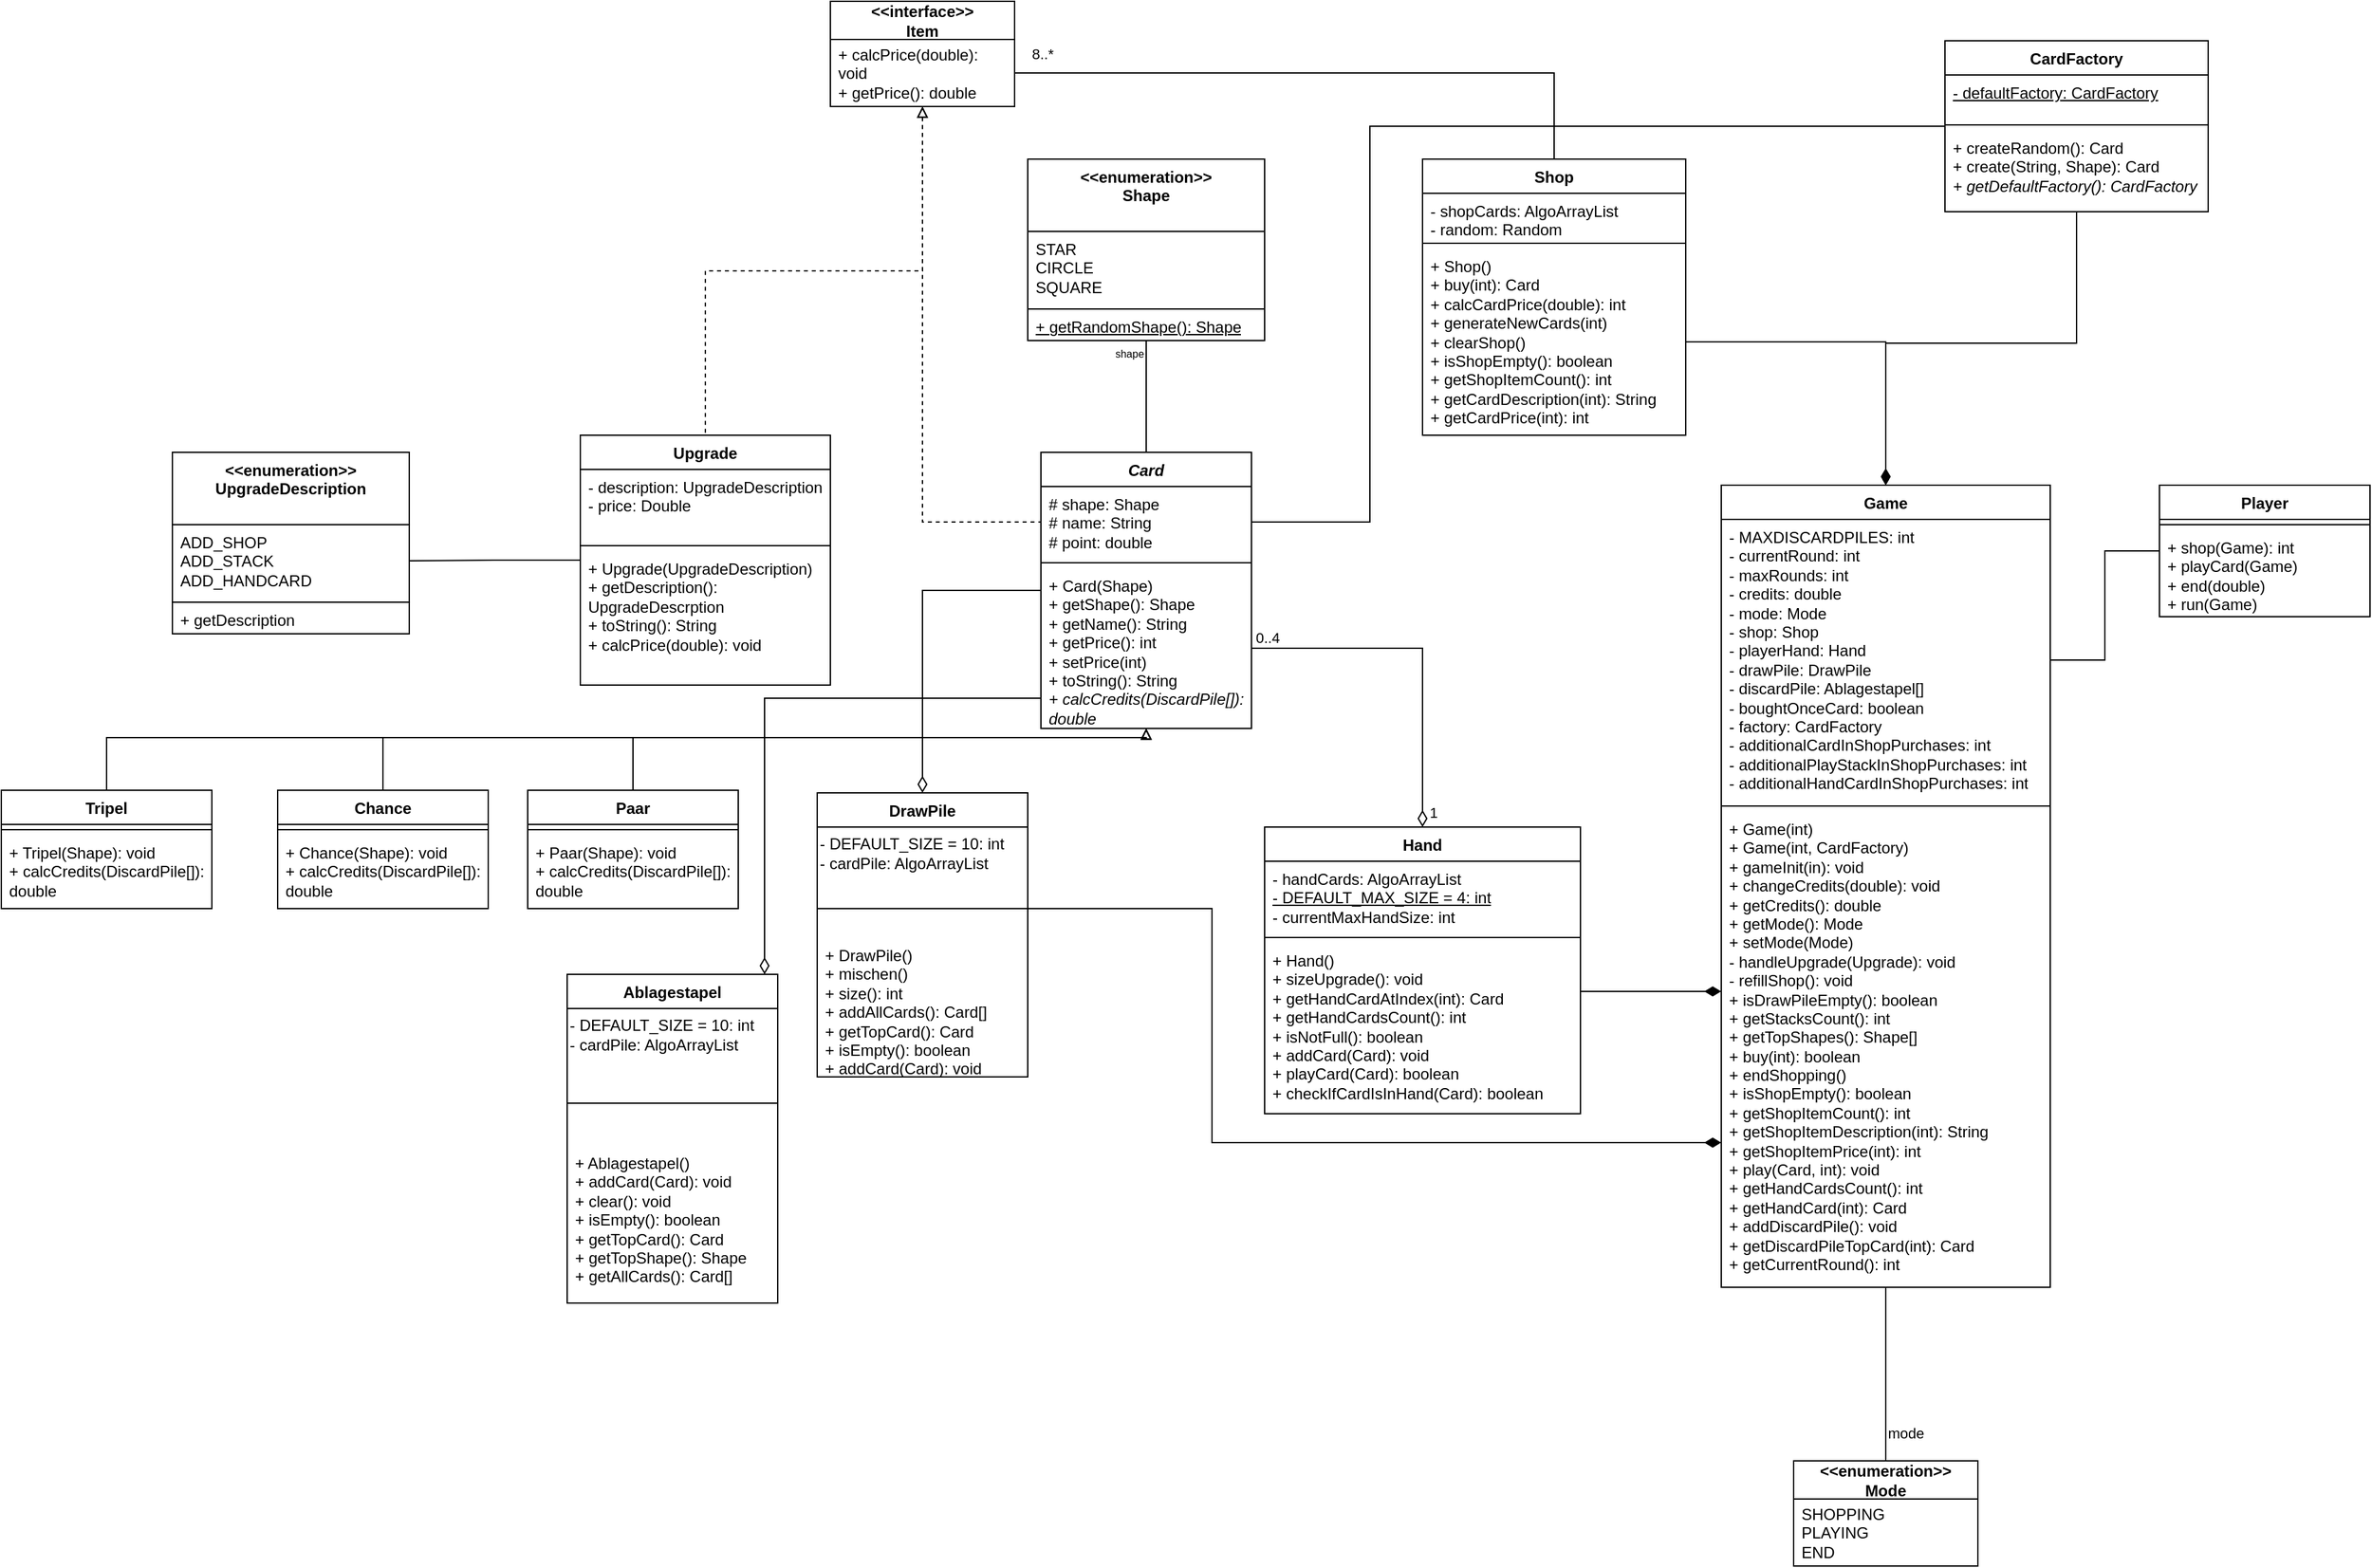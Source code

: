<mxfile version="24.2.7" type="github">
  <diagram id="C5RBs43oDa-KdzZeNtuy" name="Page-1">
    <mxGraphModel dx="3577" dy="1754" grid="1" gridSize="10" guides="1" tooltips="1" connect="1" arrows="1" fold="1" page="1" pageScale="1" pageWidth="827" pageHeight="1169" background="none" math="0" shadow="0">
      <root>
        <mxCell id="WIyWlLk6GJQsqaUBKTNV-0" />
        <mxCell id="WIyWlLk6GJQsqaUBKTNV-1" parent="WIyWlLk6GJQsqaUBKTNV-0" />
        <mxCell id="sl92Uqs-ZGOxor6MEnUH-27" style="edgeStyle=orthogonalEdgeStyle;rounded=0;orthogonalLoop=1;jettySize=auto;html=1;entryX=0.5;entryY=0;entryDx=0;entryDy=0;startArrow=block;startFill=0;endArrow=none;endFill=0;" edge="1" parent="WIyWlLk6GJQsqaUBKTNV-1" source="msibaPADLrbXCp9h_xWd-0" target="sl92Uqs-ZGOxor6MEnUH-20">
          <mxGeometry relative="1" as="geometry">
            <Array as="points">
              <mxPoint x="-1120" y="530" />
              <mxPoint x="-1510" y="530" />
            </Array>
          </mxGeometry>
        </mxCell>
        <mxCell id="sl92Uqs-ZGOxor6MEnUH-28" style="edgeStyle=orthogonalEdgeStyle;rounded=0;orthogonalLoop=1;jettySize=auto;html=1;startArrow=block;startFill=0;endArrow=none;endFill=0;" edge="1" parent="WIyWlLk6GJQsqaUBKTNV-1" source="msibaPADLrbXCp9h_xWd-0" target="sl92Uqs-ZGOxor6MEnUH-17">
          <mxGeometry relative="1" as="geometry">
            <Array as="points">
              <mxPoint x="-1120" y="530" />
              <mxPoint x="-1700" y="530" />
            </Array>
          </mxGeometry>
        </mxCell>
        <mxCell id="sl92Uqs-ZGOxor6MEnUH-29" style="edgeStyle=orthogonalEdgeStyle;rounded=0;orthogonalLoop=1;jettySize=auto;html=1;endArrow=none;endFill=0;startArrow=block;startFill=0;" edge="1" parent="WIyWlLk6GJQsqaUBKTNV-1" source="msibaPADLrbXCp9h_xWd-0" target="sl92Uqs-ZGOxor6MEnUH-23">
          <mxGeometry relative="1" as="geometry">
            <Array as="points">
              <mxPoint x="-1120" y="530" />
              <mxPoint x="-1910" y="530" />
            </Array>
          </mxGeometry>
        </mxCell>
        <mxCell id="sl92Uqs-ZGOxor6MEnUH-38" style="edgeStyle=orthogonalEdgeStyle;rounded=0;orthogonalLoop=1;jettySize=auto;html=1;endArrow=diamondThin;endFill=0;startArrow=none;startFill=0;endSize=10;" edge="1" parent="WIyWlLk6GJQsqaUBKTNV-1" source="msibaPADLrbXCp9h_xWd-0" target="msibaPADLrbXCp9h_xWd-21">
          <mxGeometry relative="1" as="geometry">
            <Array as="points">
              <mxPoint x="-1290" y="418" />
            </Array>
          </mxGeometry>
        </mxCell>
        <mxCell id="sl92Uqs-ZGOxor6MEnUH-39" style="edgeStyle=orthogonalEdgeStyle;rounded=0;orthogonalLoop=1;jettySize=auto;html=1;endArrow=diamondThin;endFill=0;endSize=10;" edge="1" parent="WIyWlLk6GJQsqaUBKTNV-1" source="msibaPADLrbXCp9h_xWd-0" target="msibaPADLrbXCp9h_xWd-18">
          <mxGeometry relative="1" as="geometry">
            <Array as="points">
              <mxPoint x="-1410" y="500" />
            </Array>
          </mxGeometry>
        </mxCell>
        <mxCell id="msibaPADLrbXCp9h_xWd-0" value="&lt;i&gt;Card&lt;/i&gt;" style="swimlane;fontStyle=1;align=center;verticalAlign=top;childLayout=stackLayout;horizontal=1;startSize=26;horizontalStack=0;resizeParent=1;resizeParentMax=0;resizeLast=0;collapsible=1;marginBottom=0;whiteSpace=wrap;html=1;labelBackgroundColor=none;" parent="WIyWlLk6GJQsqaUBKTNV-1" vertex="1">
          <mxGeometry x="-1200" y="313" width="160" height="210" as="geometry" />
        </mxCell>
        <mxCell id="msibaPADLrbXCp9h_xWd-1" value="# shape: Shape&lt;div&gt;# name: String&lt;/div&gt;&lt;div&gt;# point: double&lt;/div&gt;" style="text;strokeColor=none;fillColor=none;align=left;verticalAlign=top;spacingLeft=4;spacingRight=4;overflow=hidden;rotatable=0;points=[[0,0.5],[1,0.5]];portConstraint=eastwest;whiteSpace=wrap;html=1;labelBackgroundColor=none;" parent="msibaPADLrbXCp9h_xWd-0" vertex="1">
          <mxGeometry y="26" width="160" height="54" as="geometry" />
        </mxCell>
        <mxCell id="msibaPADLrbXCp9h_xWd-2" value="" style="line;strokeWidth=1;fillColor=none;align=left;verticalAlign=middle;spacingTop=-1;spacingLeft=3;spacingRight=3;rotatable=0;labelPosition=right;points=[];portConstraint=eastwest;labelBackgroundColor=none;" parent="msibaPADLrbXCp9h_xWd-0" vertex="1">
          <mxGeometry y="80" width="160" height="8" as="geometry" />
        </mxCell>
        <mxCell id="msibaPADLrbXCp9h_xWd-3" value="+ Card(Shape)&lt;div&gt;+ getShape(): Shape&lt;/div&gt;&lt;div&gt;+ getName(): String&lt;/div&gt;&lt;div&gt;+ getPrice(): int&lt;/div&gt;&lt;div&gt;+ setPrice(int)&lt;/div&gt;&lt;div&gt;+ toString(): String&lt;/div&gt;&lt;div&gt;&lt;i&gt;+ calcCredits(DiscardPile[]): double&lt;/i&gt;&lt;br&gt;&lt;/div&gt;" style="text;strokeColor=none;fillColor=none;align=left;verticalAlign=top;spacingLeft=4;spacingRight=4;overflow=hidden;rotatable=0;points=[[0,0.5],[1,0.5]];portConstraint=eastwest;whiteSpace=wrap;html=1;labelBackgroundColor=none;" parent="msibaPADLrbXCp9h_xWd-0" vertex="1">
          <mxGeometry y="88" width="160" height="122" as="geometry" />
        </mxCell>
        <mxCell id="msibaPADLrbXCp9h_xWd-24" style="edgeStyle=orthogonalEdgeStyle;rounded=0;orthogonalLoop=1;jettySize=auto;html=1;entryX=0.5;entryY=0;entryDx=0;entryDy=0;endArrow=none;endFill=0;" parent="WIyWlLk6GJQsqaUBKTNV-1" source="msibaPADLrbXCp9h_xWd-6" target="msibaPADLrbXCp9h_xWd-0" edge="1">
          <mxGeometry relative="1" as="geometry" />
        </mxCell>
        <mxCell id="msibaPADLrbXCp9h_xWd-25" value="&lt;font style=&quot;font-size: 8px;&quot;&gt;shape&lt;/font&gt;" style="edgeLabel;html=1;align=center;verticalAlign=middle;resizable=0;points=[];" parent="msibaPADLrbXCp9h_xWd-24" vertex="1" connectable="0">
          <mxGeometry x="-0.875" relative="1" as="geometry">
            <mxPoint x="-13" y="3" as="offset" />
          </mxGeometry>
        </mxCell>
        <mxCell id="msibaPADLrbXCp9h_xWd-6" value="&lt;b&gt;&amp;lt;&amp;lt;enumeration&amp;gt;&amp;gt;&lt;/b&gt;&lt;br&gt;&lt;b&gt;Shape&lt;/b&gt;" style="swimlane;fontStyle=0;align=center;verticalAlign=top;childLayout=stackLayout;horizontal=1;startSize=55;horizontalStack=0;resizeParent=1;resizeParentMax=0;resizeLast=0;collapsible=0;marginBottom=0;html=1;whiteSpace=wrap;" parent="WIyWlLk6GJQsqaUBKTNV-1" vertex="1">
          <mxGeometry x="-1210" y="90" width="180" height="138" as="geometry" />
        </mxCell>
        <mxCell id="msibaPADLrbXCp9h_xWd-10" value="STAR&lt;div&gt;CIRCLE&lt;br&gt;SQUARE&lt;/div&gt;" style="text;html=1;strokeColor=none;fillColor=none;align=left;verticalAlign=middle;spacingLeft=4;spacingRight=4;overflow=hidden;rotatable=0;points=[[0,0.5],[1,0.5]];portConstraint=eastwest;whiteSpace=wrap;" parent="msibaPADLrbXCp9h_xWd-6" vertex="1">
          <mxGeometry y="55" width="180" height="55" as="geometry" />
        </mxCell>
        <mxCell id="msibaPADLrbXCp9h_xWd-11" value="" style="line;strokeWidth=1;fillColor=none;align=left;verticalAlign=middle;spacingTop=-1;spacingLeft=3;spacingRight=3;rotatable=0;labelPosition=right;points=[];portConstraint=eastwest;" parent="msibaPADLrbXCp9h_xWd-6" vertex="1">
          <mxGeometry y="110" width="180" height="8" as="geometry" />
        </mxCell>
        <mxCell id="msibaPADLrbXCp9h_xWd-13" value="&lt;u&gt;+ getRandomShape(): Shape&lt;/u&gt;" style="text;html=1;strokeColor=none;fillColor=none;align=left;verticalAlign=middle;spacingLeft=4;spacingRight=4;overflow=hidden;rotatable=0;points=[[0,0.5],[1,0.5]];portConstraint=eastwest;whiteSpace=wrap;" parent="msibaPADLrbXCp9h_xWd-6" vertex="1">
          <mxGeometry y="118" width="180" height="20" as="geometry" />
        </mxCell>
        <mxCell id="msibaPADLrbXCp9h_xWd-18" value="Ablagestapel" style="swimlane;fontStyle=1;align=center;verticalAlign=top;childLayout=stackLayout;horizontal=1;startSize=26;horizontalStack=0;resizeParent=1;resizeParentMax=0;resizeLast=0;collapsible=1;marginBottom=0;whiteSpace=wrap;html=1;labelBackgroundColor=none;" parent="WIyWlLk6GJQsqaUBKTNV-1" vertex="1">
          <mxGeometry x="-1560" y="710" width="160" height="250" as="geometry" />
        </mxCell>
        <mxCell id="sl92Uqs-ZGOxor6MEnUH-36" value="&lt;div&gt;- DEFAULT_SIZE = 10: int&lt;/div&gt;&lt;div&gt;- cardPile: AlgoArrayList&lt;br&gt;&lt;/div&gt;" style="text;html=1;align=left;verticalAlign=middle;resizable=0;points=[];autosize=1;strokeColor=none;fillColor=none;" vertex="1" parent="msibaPADLrbXCp9h_xWd-18">
          <mxGeometry y="26" width="160" height="40" as="geometry" />
        </mxCell>
        <mxCell id="msibaPADLrbXCp9h_xWd-19" value="" style="line;strokeWidth=1;fillColor=none;align=left;verticalAlign=middle;spacingTop=-1;spacingLeft=3;spacingRight=3;rotatable=0;labelPosition=right;points=[];portConstraint=eastwest;labelBackgroundColor=none;" parent="msibaPADLrbXCp9h_xWd-18" vertex="1">
          <mxGeometry y="66" width="160" height="64" as="geometry" />
        </mxCell>
        <mxCell id="msibaPADLrbXCp9h_xWd-20" value="&lt;div&gt;+ Ablagestapel()&lt;/div&gt;&lt;div&gt;+ addCard(Card): void&lt;/div&gt;&lt;div&gt;+ clear(): void&lt;/div&gt;&lt;div&gt;+ isEmpty(): boolean&lt;/div&gt;&lt;div&gt;+ getTopCard(): Card&lt;br&gt;&lt;/div&gt;&lt;div&gt;&lt;span style=&quot;background-color: initial;&quot;&gt;+ getTopShape(): Shape&lt;/span&gt;&lt;/div&gt;&lt;div&gt;&lt;span style=&quot;background-color: initial;&quot;&gt;+ getAllCards(): Card[]&lt;br&gt;&lt;/span&gt;&lt;/div&gt;" style="text;strokeColor=none;fillColor=none;align=left;verticalAlign=top;spacingLeft=4;spacingRight=4;overflow=hidden;rotatable=0;points=[[0,0.5],[1,0.5]];portConstraint=eastwest;whiteSpace=wrap;html=1;labelBackgroundColor=none;" parent="msibaPADLrbXCp9h_xWd-18" vertex="1">
          <mxGeometry y="130" width="160" height="120" as="geometry" />
        </mxCell>
        <mxCell id="msibaPADLrbXCp9h_xWd-21" value="DrawPile" style="swimlane;fontStyle=1;align=center;verticalAlign=top;childLayout=stackLayout;horizontal=1;startSize=26;horizontalStack=0;resizeParent=1;resizeParentMax=0;resizeLast=0;collapsible=1;marginBottom=0;whiteSpace=wrap;html=1;labelBackgroundColor=none;" parent="WIyWlLk6GJQsqaUBKTNV-1" vertex="1">
          <mxGeometry x="-1370" y="572" width="160" height="216" as="geometry" />
        </mxCell>
        <mxCell id="sl92Uqs-ZGOxor6MEnUH-37" value="&lt;div&gt;- DEFAULT_SIZE = 10: int&lt;/div&gt;&lt;div&gt;- cardPile: AlgoArrayList&lt;br&gt;&lt;/div&gt;" style="text;html=1;align=left;verticalAlign=middle;resizable=0;points=[];autosize=1;strokeColor=none;fillColor=none;" vertex="1" parent="msibaPADLrbXCp9h_xWd-21">
          <mxGeometry y="26" width="160" height="40" as="geometry" />
        </mxCell>
        <mxCell id="msibaPADLrbXCp9h_xWd-22" value="" style="line;strokeWidth=1;fillColor=none;align=left;verticalAlign=middle;spacingTop=-1;spacingLeft=3;spacingRight=3;rotatable=0;labelPosition=right;points=[];portConstraint=eastwest;labelBackgroundColor=none;" parent="msibaPADLrbXCp9h_xWd-21" vertex="1">
          <mxGeometry y="66" width="160" height="44" as="geometry" />
        </mxCell>
        <mxCell id="msibaPADLrbXCp9h_xWd-23" value="&lt;div&gt;+ DrawPile()&lt;/div&gt;&lt;div&gt;+ mischen()&lt;/div&gt;&lt;div&gt;+ size(): int&lt;/div&gt;&lt;div&gt;+ addAllCards(): Card[]&lt;/div&gt;&lt;div&gt;+ getTopCard(): Card&lt;/div&gt;&lt;div&gt;+ isEmpty(): boolean&lt;/div&gt;&lt;div&gt;+ addCard(Card): void&lt;br&gt;&lt;/div&gt;" style="text;strokeColor=none;fillColor=none;align=left;verticalAlign=top;spacingLeft=4;spacingRight=4;overflow=hidden;rotatable=0;points=[[0,0.5],[1,0.5]];portConstraint=eastwest;whiteSpace=wrap;html=1;labelBackgroundColor=none;" parent="msibaPADLrbXCp9h_xWd-21" vertex="1">
          <mxGeometry y="110" width="160" height="106" as="geometry" />
        </mxCell>
        <mxCell id="msibaPADLrbXCp9h_xWd-35" style="edgeStyle=orthogonalEdgeStyle;rounded=0;orthogonalLoop=1;jettySize=auto;html=1;entryX=1;entryY=0.5;entryDx=0;entryDy=0;startArrow=diamondThin;startFill=0;startSize=10;endArrow=none;endFill=0;" parent="WIyWlLk6GJQsqaUBKTNV-1" source="msibaPADLrbXCp9h_xWd-31" target="msibaPADLrbXCp9h_xWd-3" edge="1">
          <mxGeometry relative="1" as="geometry" />
        </mxCell>
        <mxCell id="msibaPADLrbXCp9h_xWd-36" value="1" style="edgeLabel;html=1;align=center;verticalAlign=middle;resizable=0;points=[];" parent="msibaPADLrbXCp9h_xWd-35" vertex="1" connectable="0">
          <mxGeometry x="-0.85" y="-1" relative="1" as="geometry">
            <mxPoint x="7" y="9" as="offset" />
          </mxGeometry>
        </mxCell>
        <mxCell id="msibaPADLrbXCp9h_xWd-37" value="0..4" style="edgeLabel;html=1;align=center;verticalAlign=middle;resizable=0;points=[];" parent="msibaPADLrbXCp9h_xWd-35" vertex="1" connectable="0">
          <mxGeometry x="0.898" y="2" relative="1" as="geometry">
            <mxPoint x="-2" y="-10" as="offset" />
          </mxGeometry>
        </mxCell>
        <mxCell id="msibaPADLrbXCp9h_xWd-31" value="Hand" style="swimlane;fontStyle=1;align=center;verticalAlign=top;childLayout=stackLayout;horizontal=1;startSize=26;horizontalStack=0;resizeParent=1;resizeParentMax=0;resizeLast=0;collapsible=1;marginBottom=0;whiteSpace=wrap;html=1;labelBackgroundColor=none;" parent="WIyWlLk6GJQsqaUBKTNV-1" vertex="1">
          <mxGeometry x="-1030" y="598" width="240" height="218" as="geometry" />
        </mxCell>
        <mxCell id="msibaPADLrbXCp9h_xWd-32" value="&lt;div&gt;- handCards: AlgoArrayList&lt;/div&gt;&lt;div&gt;&lt;u&gt;- DEFAULT_MAX_SIZE = 4: int&lt;/u&gt;&lt;/div&gt;&lt;div&gt;- currentMaxHandSize: int&lt;br&gt;&lt;/div&gt;&lt;div&gt;&lt;br&gt;&lt;/div&gt;" style="text;strokeColor=none;fillColor=none;align=left;verticalAlign=top;spacingLeft=4;spacingRight=4;overflow=hidden;rotatable=0;points=[[0,0.5],[1,0.5]];portConstraint=eastwest;whiteSpace=wrap;html=1;labelBackgroundColor=none;" parent="msibaPADLrbXCp9h_xWd-31" vertex="1">
          <mxGeometry y="26" width="240" height="54" as="geometry" />
        </mxCell>
        <mxCell id="msibaPADLrbXCp9h_xWd-33" value="" style="line;strokeWidth=1;fillColor=none;align=left;verticalAlign=middle;spacingTop=-1;spacingLeft=3;spacingRight=3;rotatable=0;labelPosition=right;points=[];portConstraint=eastwest;labelBackgroundColor=none;" parent="msibaPADLrbXCp9h_xWd-31" vertex="1">
          <mxGeometry y="80" width="240" height="8" as="geometry" />
        </mxCell>
        <mxCell id="msibaPADLrbXCp9h_xWd-34" value="&lt;div&gt;+ Hand()&lt;/div&gt;&lt;div&gt;+ sizeUpgrade(): void&lt;/div&gt;&lt;div&gt;+ getHandCardAtIndex(int): Card&lt;/div&gt;&lt;div&gt;+ getHandCardsCount(): int&lt;/div&gt;&lt;div&gt;+ isNotFull(): boolean&lt;/div&gt;&lt;div&gt;+ addCard(Card): void&lt;/div&gt;&lt;div&gt;+ playCard(Card): boolean&lt;/div&gt;&lt;div&gt;+ checkIfCardIsInHand(Card): boolean &lt;br&gt;&lt;/div&gt;" style="text;strokeColor=none;fillColor=none;align=left;verticalAlign=top;spacingLeft=4;spacingRight=4;overflow=hidden;rotatable=0;points=[[0,0.5],[1,0.5]];portConstraint=eastwest;whiteSpace=wrap;html=1;labelBackgroundColor=none;" parent="msibaPADLrbXCp9h_xWd-31" vertex="1">
          <mxGeometry y="88" width="240" height="130" as="geometry" />
        </mxCell>
        <mxCell id="sl92Uqs-ZGOxor6MEnUH-11" style="edgeStyle=orthogonalEdgeStyle;rounded=0;orthogonalLoop=1;jettySize=auto;html=1;endArrow=none;endFill=0;" edge="1" parent="WIyWlLk6GJQsqaUBKTNV-1" source="msibaPADLrbXCp9h_xWd-38" target="sl92Uqs-ZGOxor6MEnUH-10">
          <mxGeometry relative="1" as="geometry" />
        </mxCell>
        <mxCell id="sl92Uqs-ZGOxor6MEnUH-12" value="8..*" style="edgeLabel;html=1;align=center;verticalAlign=middle;resizable=0;points=[];" vertex="1" connectable="0" parent="sl92Uqs-ZGOxor6MEnUH-11">
          <mxGeometry x="0.944" relative="1" as="geometry">
            <mxPoint x="7" y="-15" as="offset" />
          </mxGeometry>
        </mxCell>
        <mxCell id="msibaPADLrbXCp9h_xWd-38" value="Shop&lt;div&gt;&lt;br&gt;&lt;/div&gt;" style="swimlane;fontStyle=1;align=center;verticalAlign=top;childLayout=stackLayout;horizontal=1;startSize=26;horizontalStack=0;resizeParent=1;resizeParentMax=0;resizeLast=0;collapsible=1;marginBottom=0;whiteSpace=wrap;html=1;labelBackgroundColor=none;" parent="WIyWlLk6GJQsqaUBKTNV-1" vertex="1">
          <mxGeometry x="-910" y="90" width="200" height="210" as="geometry" />
        </mxCell>
        <mxCell id="msibaPADLrbXCp9h_xWd-39" value="- shopCards: AlgoArrayList&lt;div&gt;- random: Random&lt;/div&gt;" style="text;strokeColor=none;fillColor=none;align=left;verticalAlign=top;spacingLeft=4;spacingRight=4;overflow=hidden;rotatable=0;points=[[0,0.5],[1,0.5]];portConstraint=eastwest;whiteSpace=wrap;html=1;labelBackgroundColor=none;" parent="msibaPADLrbXCp9h_xWd-38" vertex="1">
          <mxGeometry y="26" width="200" height="34" as="geometry" />
        </mxCell>
        <mxCell id="msibaPADLrbXCp9h_xWd-40" value="" style="line;strokeWidth=1;fillColor=none;align=left;verticalAlign=middle;spacingTop=-1;spacingLeft=3;spacingRight=3;rotatable=0;labelPosition=right;points=[];portConstraint=eastwest;labelBackgroundColor=none;" parent="msibaPADLrbXCp9h_xWd-38" vertex="1">
          <mxGeometry y="60" width="200" height="8" as="geometry" />
        </mxCell>
        <mxCell id="msibaPADLrbXCp9h_xWd-41" value="&lt;div&gt;+ Shop()&lt;/div&gt;+ buy(int): Card&lt;div&gt;+ calcCardPrice(double): int&lt;/div&gt;&lt;div&gt;+ generateNewCards(int)&lt;/div&gt;&lt;div&gt;+ clearShop()&lt;/div&gt;&lt;div&gt;+ isShopEmpty(): boolean&lt;/div&gt;&lt;div&gt;+ getShopItemCount(): int&lt;/div&gt;&lt;div&gt;+ getCardDescription(int): String&lt;/div&gt;&lt;div&gt;+ getCardPrice(int): int&lt;br&gt;&lt;div&gt;&lt;br&gt;&lt;/div&gt;&lt;/div&gt;" style="text;strokeColor=none;fillColor=none;align=left;verticalAlign=top;spacingLeft=4;spacingRight=4;overflow=hidden;rotatable=0;points=[[0,0.5],[1,0.5]];portConstraint=eastwest;whiteSpace=wrap;html=1;labelBackgroundColor=none;" parent="msibaPADLrbXCp9h_xWd-38" vertex="1">
          <mxGeometry y="68" width="200" height="142" as="geometry" />
        </mxCell>
        <mxCell id="msibaPADLrbXCp9h_xWd-53" style="edgeStyle=orthogonalEdgeStyle;rounded=0;orthogonalLoop=1;jettySize=auto;html=1;entryX=1;entryY=0.5;entryDx=0;entryDy=0;endArrow=none;endFill=0;startArrow=diamondThin;startFill=1;startSize=10;" parent="WIyWlLk6GJQsqaUBKTNV-1" source="msibaPADLrbXCp9h_xWd-47" target="msibaPADLrbXCp9h_xWd-41" edge="1">
          <mxGeometry relative="1" as="geometry" />
        </mxCell>
        <mxCell id="msibaPADLrbXCp9h_xWd-62" style="edgeStyle=orthogonalEdgeStyle;rounded=0;orthogonalLoop=1;jettySize=auto;html=1;entryX=0.5;entryY=0;entryDx=0;entryDy=0;endArrow=none;endFill=0;" parent="WIyWlLk6GJQsqaUBKTNV-1" source="msibaPADLrbXCp9h_xWd-47" target="msibaPADLrbXCp9h_xWd-51" edge="1">
          <mxGeometry relative="1" as="geometry" />
        </mxCell>
        <mxCell id="msibaPADLrbXCp9h_xWd-63" value="mode" style="edgeLabel;html=1;align=center;verticalAlign=middle;resizable=0;points=[];" parent="msibaPADLrbXCp9h_xWd-62" vertex="1" connectable="0">
          <mxGeometry x="0.638" y="1" relative="1" as="geometry">
            <mxPoint x="14" y="3" as="offset" />
          </mxGeometry>
        </mxCell>
        <mxCell id="msibaPADLrbXCp9h_xWd-47" value="&lt;div&gt;Game&lt;/div&gt;" style="swimlane;fontStyle=1;align=center;verticalAlign=top;childLayout=stackLayout;horizontal=1;startSize=26;horizontalStack=0;resizeParent=1;resizeParentMax=0;resizeLast=0;collapsible=1;marginBottom=0;whiteSpace=wrap;html=1;labelBackgroundColor=none;" parent="WIyWlLk6GJQsqaUBKTNV-1" vertex="1">
          <mxGeometry x="-683" y="338" width="250" height="610" as="geometry" />
        </mxCell>
        <mxCell id="msibaPADLrbXCp9h_xWd-48" value="- MAXDISCARDPILES: int&lt;div&gt;- currentRound: int&lt;/div&gt;&lt;div&gt;- maxRounds: int&lt;/div&gt;&lt;div&gt;- credits: double&lt;/div&gt;&lt;div&gt;- mode: Mode&lt;/div&gt;&lt;div&gt;- shop: Shop&lt;/div&gt;&lt;div&gt;- playerHand: Hand&lt;/div&gt;&lt;div&gt;- drawPile: DrawPile&lt;/div&gt;&lt;div&gt;- discardPile: Ablagestapel[]&lt;/div&gt;&lt;div&gt;- boughtOnceCard: boolean&lt;/div&gt;&lt;div&gt;- factory: CardFactory&lt;/div&gt;&lt;div&gt;- additionalCardInShopPurchases: int&lt;/div&gt;&lt;div&gt;- additionalPlayStackInShopPurchases: int&lt;/div&gt;&lt;div&gt;- additionalHandCardInShopPurchases: int&lt;/div&gt;" style="text;strokeColor=none;fillColor=none;align=left;verticalAlign=top;spacingLeft=4;spacingRight=4;overflow=hidden;rotatable=0;points=[[0,0.5],[1,0.5]];portConstraint=eastwest;whiteSpace=wrap;html=1;labelBackgroundColor=none;" parent="msibaPADLrbXCp9h_xWd-47" vertex="1">
          <mxGeometry y="26" width="250" height="214" as="geometry" />
        </mxCell>
        <mxCell id="msibaPADLrbXCp9h_xWd-49" value="" style="line;strokeWidth=1;fillColor=none;align=left;verticalAlign=middle;spacingTop=-1;spacingLeft=3;spacingRight=3;rotatable=0;labelPosition=right;points=[];portConstraint=eastwest;labelBackgroundColor=none;" parent="msibaPADLrbXCp9h_xWd-47" vertex="1">
          <mxGeometry y="240" width="250" height="8" as="geometry" />
        </mxCell>
        <mxCell id="msibaPADLrbXCp9h_xWd-50" value="&lt;div&gt;&lt;span style=&quot;background-color: initial;&quot;&gt;+ Game(int)&lt;/span&gt;&lt;/div&gt;&lt;div&gt;&lt;span style=&quot;background-color: initial;&quot;&gt;+ Game(int, CardFactory)&lt;/span&gt;&lt;/div&gt;&lt;div&gt;&lt;span style=&quot;background-color: initial;&quot;&gt;+ gameInit(in): void&lt;/span&gt;&lt;/div&gt;&lt;div&gt;&lt;span style=&quot;background-color: initial;&quot;&gt;+ changeCredits(double): void&lt;/span&gt;&lt;/div&gt;&lt;div&gt;&lt;span style=&quot;background-color: initial;&quot;&gt;&lt;/span&gt;+ getCredits(): double&lt;/div&gt;&lt;div&gt;+ getMode(): Mode&lt;/div&gt;&lt;div&gt;+ setMode(Mode)&lt;/div&gt;&lt;div&gt;- handleUpgrade(Upgrade): void&lt;br&gt;&lt;/div&gt;&lt;div&gt;- refillShop(): void&lt;/div&gt;&lt;div&gt;+ isDrawPileEmpty(): boolean&lt;/div&gt;&lt;div&gt;+ getStacksCount(): int&lt;/div&gt;&lt;div&gt;+ getTopShapes(): Shape[]&lt;/div&gt;&lt;div&gt;+ buy(int): boolean&lt;/div&gt;&lt;div&gt;+ endShopping()&lt;/div&gt;&lt;div&gt;+ isShopEmpty(): boolean&lt;/div&gt;&lt;div&gt;+ getShopItemCount(): int&lt;/div&gt;&lt;div&gt;+ getShopItemDescription(int): String&lt;/div&gt;&lt;div&gt;+ getShopItemPrice(int): int&lt;/div&gt;+ play(Card, int): void&lt;br&gt;&lt;div&gt;+ getHandCardsCount(): int&lt;/div&gt;&lt;div&gt;+ getHandCard(int): Card&lt;/div&gt;&lt;div&gt;+ addDiscardPile(): void&lt;br&gt;&lt;/div&gt;&lt;div&gt;+ getDiscardPileTopCard(int): Card&lt;/div&gt;&lt;div&gt;+ getCurrentRound(): int&lt;br&gt;&lt;/div&gt;" style="text;strokeColor=none;fillColor=none;align=left;verticalAlign=top;spacingLeft=4;spacingRight=4;overflow=hidden;rotatable=0;points=[[0,0.5],[1,0.5]];portConstraint=eastwest;whiteSpace=wrap;html=1;labelBackgroundColor=none;" parent="msibaPADLrbXCp9h_xWd-47" vertex="1">
          <mxGeometry y="248" width="250" height="362" as="geometry" />
        </mxCell>
        <mxCell id="msibaPADLrbXCp9h_xWd-51" value="&amp;lt;&amp;lt;enumeration&amp;gt;&amp;gt;&lt;div&gt;Mode&lt;/div&gt;" style="swimlane;fontStyle=1;align=center;verticalAlign=middle;childLayout=stackLayout;horizontal=1;startSize=29;horizontalStack=0;resizeParent=1;resizeParentMax=0;resizeLast=0;collapsible=0;marginBottom=0;html=1;whiteSpace=wrap;labelBackgroundColor=none;" parent="WIyWlLk6GJQsqaUBKTNV-1" vertex="1">
          <mxGeometry x="-628" y="1080" width="140" height="80" as="geometry" />
        </mxCell>
        <mxCell id="msibaPADLrbXCp9h_xWd-52" value="SHOPPING&lt;div&gt;PLAYING&lt;/div&gt;&lt;div&gt;END&lt;/div&gt;" style="text;html=1;strokeColor=none;fillColor=none;align=left;verticalAlign=middle;spacingLeft=4;spacingRight=4;overflow=hidden;rotatable=0;points=[[0,0.5],[1,0.5]];portConstraint=eastwest;whiteSpace=wrap;labelBackgroundColor=none;" parent="msibaPADLrbXCp9h_xWd-51" vertex="1">
          <mxGeometry y="29" width="140" height="51" as="geometry" />
        </mxCell>
        <mxCell id="msibaPADLrbXCp9h_xWd-54" style="edgeStyle=orthogonalEdgeStyle;rounded=0;orthogonalLoop=1;jettySize=auto;html=1;entryX=1;entryY=0.5;entryDx=0;entryDy=0;endArrow=none;endFill=0;startArrow=diamondThin;startFill=1;startSize=10;" parent="WIyWlLk6GJQsqaUBKTNV-1" source="msibaPADLrbXCp9h_xWd-50" target="msibaPADLrbXCp9h_xWd-34" edge="1">
          <mxGeometry relative="1" as="geometry">
            <Array as="points">
              <mxPoint x="-720" y="723" />
              <mxPoint x="-720" y="723" />
            </Array>
          </mxGeometry>
        </mxCell>
        <mxCell id="msibaPADLrbXCp9h_xWd-57" style="edgeStyle=elbowEdgeStyle;rounded=0;orthogonalLoop=1;jettySize=auto;html=1;strokeColor=default;entryX=1;entryY=0.5;entryDx=0;entryDy=0;endArrow=none;endFill=0;startArrow=diamondThin;startFill=1;startSize=10;" parent="WIyWlLk6GJQsqaUBKTNV-1" edge="1">
          <mxGeometry relative="1" as="geometry">
            <mxPoint x="-1210" y="660" as="targetPoint" />
            <mxPoint x="-683" y="838" as="sourcePoint" />
            <Array as="points">
              <mxPoint x="-1070" y="841" />
            </Array>
          </mxGeometry>
        </mxCell>
        <mxCell id="msibaPADLrbXCp9h_xWd-71" style="edgeStyle=orthogonalEdgeStyle;rounded=0;orthogonalLoop=1;jettySize=auto;html=1;endArrow=none;endFill=0;" parent="WIyWlLk6GJQsqaUBKTNV-1" source="msibaPADLrbXCp9h_xWd-67" target="msibaPADLrbXCp9h_xWd-48" edge="1">
          <mxGeometry relative="1" as="geometry" />
        </mxCell>
        <mxCell id="msibaPADLrbXCp9h_xWd-67" value="Player" style="swimlane;fontStyle=1;align=center;verticalAlign=top;childLayout=stackLayout;horizontal=1;startSize=26;horizontalStack=0;resizeParent=1;resizeParentMax=0;resizeLast=0;collapsible=1;marginBottom=0;whiteSpace=wrap;html=1;labelBackgroundColor=none;" parent="WIyWlLk6GJQsqaUBKTNV-1" vertex="1">
          <mxGeometry x="-350" y="338" width="160" height="100" as="geometry" />
        </mxCell>
        <mxCell id="msibaPADLrbXCp9h_xWd-69" value="" style="line;strokeWidth=1;fillColor=none;align=left;verticalAlign=middle;spacingTop=-1;spacingLeft=3;spacingRight=3;rotatable=0;labelPosition=right;points=[];portConstraint=eastwest;labelBackgroundColor=none;" parent="msibaPADLrbXCp9h_xWd-67" vertex="1">
          <mxGeometry y="26" width="160" height="8" as="geometry" />
        </mxCell>
        <mxCell id="msibaPADLrbXCp9h_xWd-70" value="+ shop(Game): int&lt;div&gt;+ playCard(Game)&lt;/div&gt;&lt;div&gt;+ end(double)&lt;/div&gt;&lt;div&gt;+ run(Game)&lt;/div&gt;" style="text;strokeColor=none;fillColor=none;align=left;verticalAlign=top;spacingLeft=4;spacingRight=4;overflow=hidden;rotatable=0;points=[[0,0.5],[1,0.5]];portConstraint=eastwest;whiteSpace=wrap;html=1;labelBackgroundColor=none;" parent="msibaPADLrbXCp9h_xWd-67" vertex="1">
          <mxGeometry y="34" width="160" height="66" as="geometry" />
        </mxCell>
        <mxCell id="sl92Uqs-ZGOxor6MEnUH-8" style="edgeStyle=orthogonalEdgeStyle;rounded=0;orthogonalLoop=1;jettySize=auto;html=1;endArrow=none;endFill=0;" edge="1" parent="WIyWlLk6GJQsqaUBKTNV-1" source="sl92Uqs-ZGOxor6MEnUH-0" target="sl92Uqs-ZGOxor6MEnUH-5">
          <mxGeometry relative="1" as="geometry" />
        </mxCell>
        <mxCell id="sl92Uqs-ZGOxor6MEnUH-0" value="Upgrade" style="swimlane;fontStyle=1;align=center;verticalAlign=top;childLayout=stackLayout;horizontal=1;startSize=26;horizontalStack=0;resizeParent=1;resizeParentMax=0;resizeLast=0;collapsible=1;marginBottom=0;whiteSpace=wrap;html=1;labelBackgroundColor=none;" vertex="1" parent="WIyWlLk6GJQsqaUBKTNV-1">
          <mxGeometry x="-1550" y="300" width="190" height="190" as="geometry" />
        </mxCell>
        <mxCell id="sl92Uqs-ZGOxor6MEnUH-1" value="&lt;div&gt;- description: UpgradeDescription&lt;/div&gt;&lt;div&gt;- price: Double&lt;br&gt;&lt;/div&gt;" style="text;strokeColor=none;fillColor=none;align=left;verticalAlign=top;spacingLeft=4;spacingRight=4;overflow=hidden;rotatable=0;points=[[0,0.5],[1,0.5]];portConstraint=eastwest;whiteSpace=wrap;html=1;labelBackgroundColor=none;" vertex="1" parent="sl92Uqs-ZGOxor6MEnUH-0">
          <mxGeometry y="26" width="190" height="54" as="geometry" />
        </mxCell>
        <mxCell id="sl92Uqs-ZGOxor6MEnUH-2" value="" style="line;strokeWidth=1;fillColor=none;align=left;verticalAlign=middle;spacingTop=-1;spacingLeft=3;spacingRight=3;rotatable=0;labelPosition=right;points=[];portConstraint=eastwest;labelBackgroundColor=none;" vertex="1" parent="sl92Uqs-ZGOxor6MEnUH-0">
          <mxGeometry y="80" width="190" height="8" as="geometry" />
        </mxCell>
        <mxCell id="sl92Uqs-ZGOxor6MEnUH-3" value="&lt;div&gt;+ Upgrade(UpgradeDescription)&lt;/div&gt;&lt;div&gt;+ getDescription(): UpgradeDescrption&lt;/div&gt;&lt;div&gt;+ toString(): String&lt;/div&gt;&lt;div&gt;+ calcPrice(double): void&lt;br&gt;&lt;/div&gt;" style="text;strokeColor=none;fillColor=none;align=left;verticalAlign=top;spacingLeft=4;spacingRight=4;overflow=hidden;rotatable=0;points=[[0,0.5],[1,0.5]];portConstraint=eastwest;whiteSpace=wrap;html=1;labelBackgroundColor=none;" vertex="1" parent="sl92Uqs-ZGOxor6MEnUH-0">
          <mxGeometry y="88" width="190" height="102" as="geometry" />
        </mxCell>
        <mxCell id="sl92Uqs-ZGOxor6MEnUH-4" value="&lt;div&gt;&lt;b&gt;&amp;lt;&amp;lt;enumeration&amp;gt;&amp;gt;&lt;br&gt;&lt;/b&gt;&lt;/div&gt;&lt;div&gt;&lt;b&gt;UpgradeDescription&lt;br&gt;&lt;/b&gt;&lt;/div&gt;" style="swimlane;fontStyle=0;align=center;verticalAlign=top;childLayout=stackLayout;horizontal=1;startSize=55;horizontalStack=0;resizeParent=1;resizeParentMax=0;resizeLast=0;collapsible=0;marginBottom=0;html=1;whiteSpace=wrap;" vertex="1" parent="WIyWlLk6GJQsqaUBKTNV-1">
          <mxGeometry x="-1860" y="313" width="180" height="138" as="geometry" />
        </mxCell>
        <mxCell id="sl92Uqs-ZGOxor6MEnUH-5" value="&lt;div&gt;ADD_SHOP&lt;/div&gt;&lt;div&gt;ADD_STACK&lt;/div&gt;&lt;div&gt;ADD_HANDCARD&lt;br&gt;&lt;/div&gt;" style="text;html=1;strokeColor=none;fillColor=none;align=left;verticalAlign=middle;spacingLeft=4;spacingRight=4;overflow=hidden;rotatable=0;points=[[0,0.5],[1,0.5]];portConstraint=eastwest;whiteSpace=wrap;" vertex="1" parent="sl92Uqs-ZGOxor6MEnUH-4">
          <mxGeometry y="55" width="180" height="55" as="geometry" />
        </mxCell>
        <mxCell id="sl92Uqs-ZGOxor6MEnUH-6" value="" style="line;strokeWidth=1;fillColor=none;align=left;verticalAlign=middle;spacingTop=-1;spacingLeft=3;spacingRight=3;rotatable=0;labelPosition=right;points=[];portConstraint=eastwest;" vertex="1" parent="sl92Uqs-ZGOxor6MEnUH-4">
          <mxGeometry y="110" width="180" height="8" as="geometry" />
        </mxCell>
        <mxCell id="sl92Uqs-ZGOxor6MEnUH-7" value="+ getDescription" style="text;html=1;strokeColor=none;fillColor=none;align=left;verticalAlign=middle;spacingLeft=4;spacingRight=4;overflow=hidden;rotatable=0;points=[[0,0.5],[1,0.5]];portConstraint=eastwest;whiteSpace=wrap;" vertex="1" parent="sl92Uqs-ZGOxor6MEnUH-4">
          <mxGeometry y="118" width="180" height="20" as="geometry" />
        </mxCell>
        <mxCell id="sl92Uqs-ZGOxor6MEnUH-15" style="edgeStyle=orthogonalEdgeStyle;rounded=0;orthogonalLoop=1;jettySize=auto;html=1;startArrow=block;startFill=0;endArrow=none;endFill=0;dashed=1;" edge="1" parent="WIyWlLk6GJQsqaUBKTNV-1" source="sl92Uqs-ZGOxor6MEnUH-9" target="sl92Uqs-ZGOxor6MEnUH-0">
          <mxGeometry relative="1" as="geometry" />
        </mxCell>
        <mxCell id="sl92Uqs-ZGOxor6MEnUH-16" style="edgeStyle=orthogonalEdgeStyle;rounded=0;orthogonalLoop=1;jettySize=auto;html=1;entryX=0;entryY=0.5;entryDx=0;entryDy=0;startArrow=block;startFill=0;dashed=1;endArrow=none;endFill=0;" edge="1" parent="WIyWlLk6GJQsqaUBKTNV-1" source="sl92Uqs-ZGOxor6MEnUH-9" target="msibaPADLrbXCp9h_xWd-1">
          <mxGeometry relative="1" as="geometry" />
        </mxCell>
        <mxCell id="sl92Uqs-ZGOxor6MEnUH-9" value="&amp;lt;&amp;lt;interface&amp;gt;&amp;gt;&lt;div&gt;Item&lt;/div&gt;" style="swimlane;fontStyle=1;align=center;verticalAlign=middle;childLayout=stackLayout;horizontal=1;startSize=29;horizontalStack=0;resizeParent=1;resizeParentMax=0;resizeLast=0;collapsible=0;marginBottom=0;html=1;whiteSpace=wrap;labelBackgroundColor=none;" vertex="1" parent="WIyWlLk6GJQsqaUBKTNV-1">
          <mxGeometry x="-1360" y="-30" width="140" height="80" as="geometry" />
        </mxCell>
        <mxCell id="sl92Uqs-ZGOxor6MEnUH-10" value="&lt;div&gt;+ calcPrice(double): void&lt;/div&gt;&lt;div&gt;+ getPrice(): double&lt;br&gt;&lt;/div&gt;" style="text;html=1;strokeColor=none;fillColor=none;align=left;verticalAlign=middle;spacingLeft=4;spacingRight=4;overflow=hidden;rotatable=0;points=[[0,0.5],[1,0.5]];portConstraint=eastwest;whiteSpace=wrap;labelBackgroundColor=none;" vertex="1" parent="sl92Uqs-ZGOxor6MEnUH-9">
          <mxGeometry y="29" width="140" height="51" as="geometry" />
        </mxCell>
        <mxCell id="sl92Uqs-ZGOxor6MEnUH-17" value="Chance" style="swimlane;fontStyle=1;align=center;verticalAlign=top;childLayout=stackLayout;horizontal=1;startSize=26;horizontalStack=0;resizeParent=1;resizeParentMax=0;resizeLast=0;collapsible=1;marginBottom=0;whiteSpace=wrap;html=1;labelBackgroundColor=none;" vertex="1" parent="WIyWlLk6GJQsqaUBKTNV-1">
          <mxGeometry x="-1780" y="570" width="160" height="90" as="geometry" />
        </mxCell>
        <mxCell id="sl92Uqs-ZGOxor6MEnUH-18" value="" style="line;strokeWidth=1;fillColor=none;align=left;verticalAlign=middle;spacingTop=-1;spacingLeft=3;spacingRight=3;rotatable=0;labelPosition=right;points=[];portConstraint=eastwest;labelBackgroundColor=none;" vertex="1" parent="sl92Uqs-ZGOxor6MEnUH-17">
          <mxGeometry y="26" width="160" height="8" as="geometry" />
        </mxCell>
        <mxCell id="sl92Uqs-ZGOxor6MEnUH-19" value="&lt;div&gt;+ Chance(Shape): void&lt;br&gt;&lt;/div&gt;+ calcCredits(DiscardPile[]): double" style="text;strokeColor=none;fillColor=none;align=left;verticalAlign=top;spacingLeft=4;spacingRight=4;overflow=hidden;rotatable=0;points=[[0,0.5],[1,0.5]];portConstraint=eastwest;whiteSpace=wrap;html=1;labelBackgroundColor=none;" vertex="1" parent="sl92Uqs-ZGOxor6MEnUH-17">
          <mxGeometry y="34" width="160" height="56" as="geometry" />
        </mxCell>
        <mxCell id="sl92Uqs-ZGOxor6MEnUH-20" value="Paar" style="swimlane;fontStyle=1;align=center;verticalAlign=top;childLayout=stackLayout;horizontal=1;startSize=26;horizontalStack=0;resizeParent=1;resizeParentMax=0;resizeLast=0;collapsible=1;marginBottom=0;whiteSpace=wrap;html=1;labelBackgroundColor=none;" vertex="1" parent="WIyWlLk6GJQsqaUBKTNV-1">
          <mxGeometry x="-1590" y="570" width="160" height="90" as="geometry" />
        </mxCell>
        <mxCell id="sl92Uqs-ZGOxor6MEnUH-21" value="" style="line;strokeWidth=1;fillColor=none;align=left;verticalAlign=middle;spacingTop=-1;spacingLeft=3;spacingRight=3;rotatable=0;labelPosition=right;points=[];portConstraint=eastwest;labelBackgroundColor=none;" vertex="1" parent="sl92Uqs-ZGOxor6MEnUH-20">
          <mxGeometry y="26" width="160" height="8" as="geometry" />
        </mxCell>
        <mxCell id="sl92Uqs-ZGOxor6MEnUH-22" value="&lt;div&gt;+ Paar(Shape): void&lt;br&gt;&lt;/div&gt;&lt;div&gt;+ calcCredits(DiscardPile[]): double&lt;/div&gt;" style="text;strokeColor=none;fillColor=none;align=left;verticalAlign=top;spacingLeft=4;spacingRight=4;overflow=hidden;rotatable=0;points=[[0,0.5],[1,0.5]];portConstraint=eastwest;whiteSpace=wrap;html=1;labelBackgroundColor=none;" vertex="1" parent="sl92Uqs-ZGOxor6MEnUH-20">
          <mxGeometry y="34" width="160" height="56" as="geometry" />
        </mxCell>
        <mxCell id="sl92Uqs-ZGOxor6MEnUH-23" value="Tripel" style="swimlane;fontStyle=1;align=center;verticalAlign=top;childLayout=stackLayout;horizontal=1;startSize=26;horizontalStack=0;resizeParent=1;resizeParentMax=0;resizeLast=0;collapsible=1;marginBottom=0;whiteSpace=wrap;html=1;labelBackgroundColor=none;" vertex="1" parent="WIyWlLk6GJQsqaUBKTNV-1">
          <mxGeometry x="-1990" y="570" width="160" height="90" as="geometry" />
        </mxCell>
        <mxCell id="sl92Uqs-ZGOxor6MEnUH-24" value="" style="line;strokeWidth=1;fillColor=none;align=left;verticalAlign=middle;spacingTop=-1;spacingLeft=3;spacingRight=3;rotatable=0;labelPosition=right;points=[];portConstraint=eastwest;labelBackgroundColor=none;" vertex="1" parent="sl92Uqs-ZGOxor6MEnUH-23">
          <mxGeometry y="26" width="160" height="8" as="geometry" />
        </mxCell>
        <mxCell id="sl92Uqs-ZGOxor6MEnUH-25" value="&lt;div&gt;+ Tripel(Shape): void&lt;/div&gt;&lt;div&gt;+ calcCredits(DiscardPile[]): double&lt;br&gt;&lt;/div&gt;" style="text;strokeColor=none;fillColor=none;align=left;verticalAlign=top;spacingLeft=4;spacingRight=4;overflow=hidden;rotatable=0;points=[[0,0.5],[1,0.5]];portConstraint=eastwest;whiteSpace=wrap;html=1;labelBackgroundColor=none;" vertex="1" parent="sl92Uqs-ZGOxor6MEnUH-23">
          <mxGeometry y="34" width="160" height="56" as="geometry" />
        </mxCell>
        <mxCell id="sl92Uqs-ZGOxor6MEnUH-45" style="edgeStyle=orthogonalEdgeStyle;rounded=0;orthogonalLoop=1;jettySize=auto;html=1;entryX=0.5;entryY=0;entryDx=0;entryDy=0;endArrow=diamondThin;endFill=1;" edge="1" parent="WIyWlLk6GJQsqaUBKTNV-1" source="sl92Uqs-ZGOxor6MEnUH-40" target="msibaPADLrbXCp9h_xWd-47">
          <mxGeometry relative="1" as="geometry">
            <Array as="points">
              <mxPoint x="-413" y="230" />
              <mxPoint x="-558" y="230" />
            </Array>
          </mxGeometry>
        </mxCell>
        <mxCell id="sl92Uqs-ZGOxor6MEnUH-46" style="edgeStyle=orthogonalEdgeStyle;rounded=0;orthogonalLoop=1;jettySize=auto;html=1;entryX=1;entryY=0.5;entryDx=0;entryDy=0;endArrow=none;endFill=0;" edge="1" parent="WIyWlLk6GJQsqaUBKTNV-1" source="sl92Uqs-ZGOxor6MEnUH-40" target="msibaPADLrbXCp9h_xWd-1">
          <mxGeometry relative="1" as="geometry">
            <Array as="points">
              <mxPoint x="-950" y="65" />
              <mxPoint x="-950" y="366" />
            </Array>
          </mxGeometry>
        </mxCell>
        <mxCell id="sl92Uqs-ZGOxor6MEnUH-40" value="CardFactory" style="swimlane;fontStyle=1;align=center;verticalAlign=top;childLayout=stackLayout;horizontal=1;startSize=26;horizontalStack=0;resizeParent=1;resizeParentMax=0;resizeLast=0;collapsible=1;marginBottom=0;whiteSpace=wrap;html=1;labelBackgroundColor=none;" vertex="1" parent="WIyWlLk6GJQsqaUBKTNV-1">
          <mxGeometry x="-513" width="200" height="130" as="geometry" />
        </mxCell>
        <mxCell id="sl92Uqs-ZGOxor6MEnUH-41" value="&lt;u&gt;- defaultFactory: CardFactory&lt;/u&gt;" style="text;strokeColor=none;fillColor=none;align=left;verticalAlign=top;spacingLeft=4;spacingRight=4;overflow=hidden;rotatable=0;points=[[0,0.5],[1,0.5]];portConstraint=eastwest;whiteSpace=wrap;html=1;labelBackgroundColor=none;" vertex="1" parent="sl92Uqs-ZGOxor6MEnUH-40">
          <mxGeometry y="26" width="200" height="34" as="geometry" />
        </mxCell>
        <mxCell id="sl92Uqs-ZGOxor6MEnUH-42" value="" style="line;strokeWidth=1;fillColor=none;align=left;verticalAlign=middle;spacingTop=-1;spacingLeft=3;spacingRight=3;rotatable=0;labelPosition=right;points=[];portConstraint=eastwest;labelBackgroundColor=none;" vertex="1" parent="sl92Uqs-ZGOxor6MEnUH-40">
          <mxGeometry y="60" width="200" height="8" as="geometry" />
        </mxCell>
        <mxCell id="sl92Uqs-ZGOxor6MEnUH-43" value="&lt;div&gt;+ createRandom(): Card&lt;/div&gt;&lt;div&gt;+ create(String, Shape): Card&lt;/div&gt;&lt;div&gt;&lt;i&gt;+ getDefaultFactory(): CardFactory&lt;/i&gt;&lt;br&gt;&lt;/div&gt;" style="text;strokeColor=none;fillColor=none;align=left;verticalAlign=top;spacingLeft=4;spacingRight=4;overflow=hidden;rotatable=0;points=[[0,0.5],[1,0.5]];portConstraint=eastwest;whiteSpace=wrap;html=1;labelBackgroundColor=none;" vertex="1" parent="sl92Uqs-ZGOxor6MEnUH-40">
          <mxGeometry y="68" width="200" height="62" as="geometry" />
        </mxCell>
      </root>
    </mxGraphModel>
  </diagram>
</mxfile>
